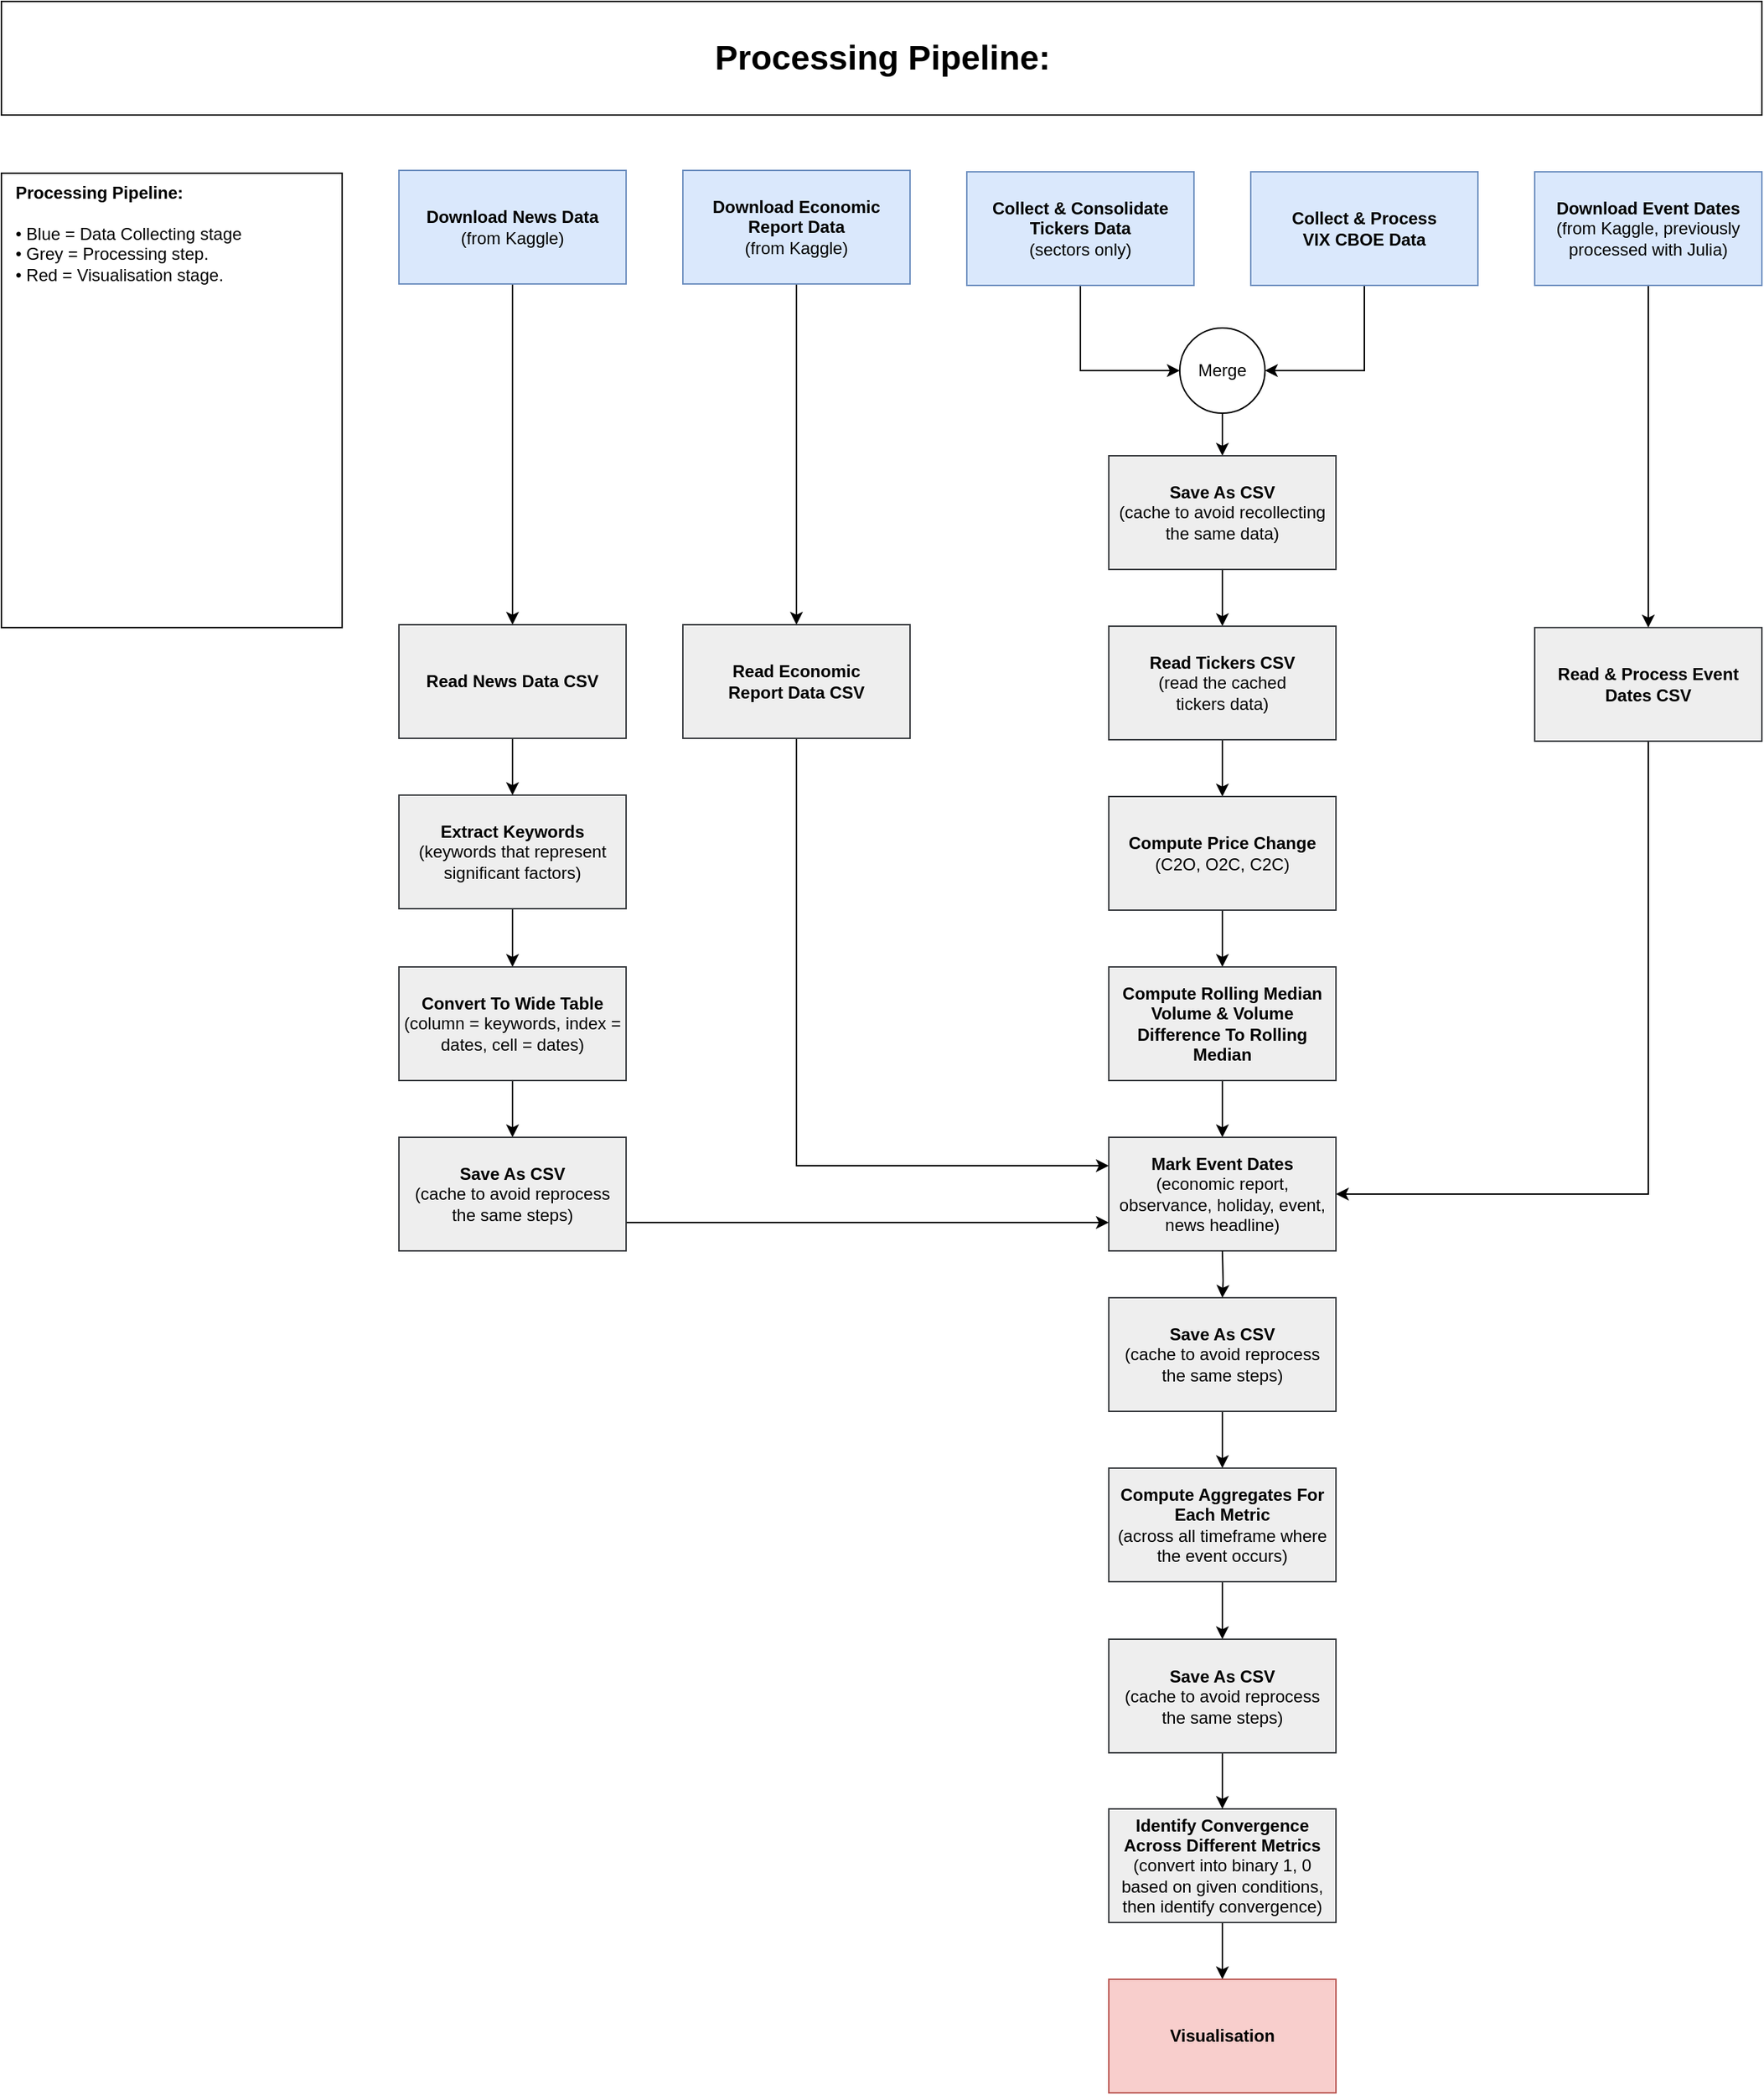 <mxfile version="16.4.5" type="device" pages="2"><diagram id="TA3d0gfEujd9lGO7cJhM" name="processing-pipeline"><mxGraphModel dx="1955" dy="1487" grid="1" gridSize="10" guides="1" tooltips="1" connect="1" arrows="1" fold="1" page="1" pageScale="1" pageWidth="1169" pageHeight="827" math="0" shadow="0"><root><mxCell id="0"/><mxCell id="1" parent="0"/><mxCell id="4tUcFZd3taT3lNP48aRb-4" style="edgeStyle=orthogonalEdgeStyle;rounded=0;orthogonalLoop=1;jettySize=auto;html=1;entryX=0;entryY=0.5;entryDx=0;entryDy=0;" parent="1" source="4tUcFZd3taT3lNP48aRb-1" target="4tUcFZd3taT3lNP48aRb-3" edge="1"><mxGeometry relative="1" as="geometry"/></mxCell><mxCell id="4tUcFZd3taT3lNP48aRb-1" value="&lt;b&gt;Collect &amp;amp; Consolidate Tickers Data&lt;br&gt;&lt;/b&gt;(sectors only)" style="rounded=0;whiteSpace=wrap;html=1;fillColor=#dae8fc;strokeColor=#6c8ebf;" parent="1" vertex="1"><mxGeometry x="-400" y="40" width="160" height="80" as="geometry"/></mxCell><mxCell id="4tUcFZd3taT3lNP48aRb-5" style="edgeStyle=orthogonalEdgeStyle;rounded=0;orthogonalLoop=1;jettySize=auto;html=1;entryX=1;entryY=0.5;entryDx=0;entryDy=0;" parent="1" source="4tUcFZd3taT3lNP48aRb-2" target="4tUcFZd3taT3lNP48aRb-3" edge="1"><mxGeometry relative="1" as="geometry"/></mxCell><mxCell id="4tUcFZd3taT3lNP48aRb-2" value="&lt;b&gt;Collect &amp;amp; Process&lt;br&gt;VIX CBOE Data&lt;/b&gt;" style="rounded=0;whiteSpace=wrap;html=1;fillColor=#dae8fc;strokeColor=#6c8ebf;" parent="1" vertex="1"><mxGeometry x="-200" y="40" width="160" height="80" as="geometry"/></mxCell><mxCell id="4tUcFZd3taT3lNP48aRb-7" value="" style="edgeStyle=orthogonalEdgeStyle;rounded=0;orthogonalLoop=1;jettySize=auto;html=1;" parent="1" source="4tUcFZd3taT3lNP48aRb-3" target="4tUcFZd3taT3lNP48aRb-6" edge="1"><mxGeometry relative="1" as="geometry"/></mxCell><mxCell id="4tUcFZd3taT3lNP48aRb-3" value="Merge" style="ellipse;whiteSpace=wrap;html=1;aspect=fixed;" parent="1" vertex="1"><mxGeometry x="-250" y="150" width="60" height="60" as="geometry"/></mxCell><mxCell id="4tUcFZd3taT3lNP48aRb-9" value="" style="edgeStyle=orthogonalEdgeStyle;rounded=0;orthogonalLoop=1;jettySize=auto;html=1;" parent="1" source="4tUcFZd3taT3lNP48aRb-6" target="4tUcFZd3taT3lNP48aRb-8" edge="1"><mxGeometry relative="1" as="geometry"/></mxCell><mxCell id="4tUcFZd3taT3lNP48aRb-6" value="&lt;b&gt;Save As CSV&lt;/b&gt;&lt;br&gt;(cache to avoid recollecting the same data)" style="rounded=0;whiteSpace=wrap;html=1;fillColor=#eeeeee;strokeColor=#36393d;" parent="1" vertex="1"><mxGeometry x="-300" y="240" width="160" height="80" as="geometry"/></mxCell><mxCell id="4tUcFZd3taT3lNP48aRb-26" value="" style="edgeStyle=orthogonalEdgeStyle;rounded=0;orthogonalLoop=1;jettySize=auto;html=1;" parent="1" source="4tUcFZd3taT3lNP48aRb-8" target="4tUcFZd3taT3lNP48aRb-18" edge="1"><mxGeometry relative="1" as="geometry"/></mxCell><mxCell id="4tUcFZd3taT3lNP48aRb-8" value="&lt;b&gt;Read Tickers CSV&lt;/b&gt;&lt;br&gt;(read the cached &lt;br&gt;tickers data)" style="rounded=0;whiteSpace=wrap;html=1;fillColor=#eeeeee;strokeColor=#36393d;" parent="1" vertex="1"><mxGeometry x="-300" y="360" width="160" height="80" as="geometry"/></mxCell><mxCell id="4tUcFZd3taT3lNP48aRb-14" value="" style="edgeStyle=orthogonalEdgeStyle;rounded=0;orthogonalLoop=1;jettySize=auto;html=1;" parent="1" source="4tUcFZd3taT3lNP48aRb-10" target="4tUcFZd3taT3lNP48aRb-12" edge="1"><mxGeometry relative="1" as="geometry"/></mxCell><mxCell id="4tUcFZd3taT3lNP48aRb-10" value="&lt;b&gt;Download Economic Report Data &lt;br&gt;&lt;/b&gt;(from Kaggle)" style="rounded=0;whiteSpace=wrap;html=1;fillColor=#dae8fc;strokeColor=#6c8ebf;" parent="1" vertex="1"><mxGeometry x="-600" y="39" width="160" height="80" as="geometry"/></mxCell><mxCell id="4tUcFZd3taT3lNP48aRb-32" style="edgeStyle=orthogonalEdgeStyle;rounded=0;orthogonalLoop=1;jettySize=auto;html=1;entryX=1;entryY=0.5;entryDx=0;entryDy=0;" parent="1" source="4tUcFZd3taT3lNP48aRb-11" target="4tUcFZd3taT3lNP48aRb-31" edge="1"><mxGeometry relative="1" as="geometry"><Array as="points"><mxPoint x="80" y="760"/></Array></mxGeometry></mxCell><mxCell id="4tUcFZd3taT3lNP48aRb-11" value="&lt;b&gt;Read &amp;amp; Process Event Dates CSV&lt;/b&gt;" style="rounded=0;whiteSpace=wrap;html=1;fillColor=#eeeeee;strokeColor=#36393d;" parent="1" vertex="1"><mxGeometry y="361" width="160" height="80" as="geometry"/></mxCell><mxCell id="KftorpirGEVYovoA9nof-13" style="edgeStyle=orthogonalEdgeStyle;rounded=0;orthogonalLoop=1;jettySize=auto;html=1;entryX=0;entryY=0.25;entryDx=0;entryDy=0;" parent="1" source="4tUcFZd3taT3lNP48aRb-12" target="4tUcFZd3taT3lNP48aRb-31" edge="1"><mxGeometry relative="1" as="geometry"><Array as="points"><mxPoint x="-520" y="740"/></Array></mxGeometry></mxCell><mxCell id="4tUcFZd3taT3lNP48aRb-12" value="&lt;b&gt;Read Economic &lt;br&gt;Report Data CSV&lt;/b&gt;" style="rounded=0;whiteSpace=wrap;html=1;fillColor=#eeeeee;strokeColor=#36393d;" parent="1" vertex="1"><mxGeometry x="-600" y="359" width="160" height="80" as="geometry"/></mxCell><mxCell id="4tUcFZd3taT3lNP48aRb-15" value="" style="edgeStyle=orthogonalEdgeStyle;rounded=0;orthogonalLoop=1;jettySize=auto;html=1;" parent="1" source="4tUcFZd3taT3lNP48aRb-13" target="4tUcFZd3taT3lNP48aRb-11" edge="1"><mxGeometry relative="1" as="geometry"/></mxCell><mxCell id="4tUcFZd3taT3lNP48aRb-13" value="&lt;b&gt;Download Event Dates&lt;/b&gt;&lt;b&gt;&lt;br&gt;&lt;/b&gt;(from Kaggle, previously processed with Julia)" style="rounded=0;whiteSpace=wrap;html=1;fillColor=#dae8fc;strokeColor=#6c8ebf;" parent="1" vertex="1"><mxGeometry y="40" width="160" height="80" as="geometry"/></mxCell><mxCell id="4tUcFZd3taT3lNP48aRb-27" value="" style="edgeStyle=orthogonalEdgeStyle;rounded=0;orthogonalLoop=1;jettySize=auto;html=1;" parent="1" source="4tUcFZd3taT3lNP48aRb-18" target="4tUcFZd3taT3lNP48aRb-21" edge="1"><mxGeometry relative="1" as="geometry"/></mxCell><mxCell id="4tUcFZd3taT3lNP48aRb-18" value="&lt;b&gt;Compute Price Change&lt;/b&gt;&lt;br&gt;(C2O, O2C, C2C)" style="rounded=0;whiteSpace=wrap;html=1;fillColor=#eeeeee;strokeColor=#36393d;" parent="1" vertex="1"><mxGeometry x="-300" y="480" width="160" height="80" as="geometry"/></mxCell><mxCell id="KftorpirGEVYovoA9nof-4" value="" style="edgeStyle=orthogonalEdgeStyle;rounded=0;orthogonalLoop=1;jettySize=auto;html=1;" parent="1" source="4tUcFZd3taT3lNP48aRb-21" target="4tUcFZd3taT3lNP48aRb-31" edge="1"><mxGeometry relative="1" as="geometry"/></mxCell><mxCell id="4tUcFZd3taT3lNP48aRb-21" value="&lt;b&gt;Compute Rolling Median Volume &amp;amp; Volume Difference To Rolling Median&lt;/b&gt;" style="rounded=0;whiteSpace=wrap;html=1;fillColor=#eeeeee;strokeColor=#36393d;" parent="1" vertex="1"><mxGeometry x="-300" y="600" width="160" height="80" as="geometry"/></mxCell><mxCell id="4tUcFZd3taT3lNP48aRb-31" value="&lt;b&gt;Mark Event Dates&lt;/b&gt;&lt;br&gt;(economic report, observance, holiday, event, news headline)" style="rounded=0;whiteSpace=wrap;html=1;fillColor=#eeeeee;strokeColor=#36393d;" parent="1" vertex="1"><mxGeometry x="-300" y="720" width="160" height="80" as="geometry"/></mxCell><mxCell id="4tUcFZd3taT3lNP48aRb-55" value="" style="edgeStyle=orthogonalEdgeStyle;rounded=0;orthogonalLoop=1;jettySize=auto;html=1;" parent="1" source="4tUcFZd3taT3lNP48aRb-36" target="4tUcFZd3taT3lNP48aRb-54" edge="1"><mxGeometry relative="1" as="geometry"/></mxCell><mxCell id="4tUcFZd3taT3lNP48aRb-36" value="&lt;b&gt;Save As CSV&lt;/b&gt;&lt;br&gt;(cache to avoid reprocess &lt;br&gt;the same steps)" style="rounded=0;whiteSpace=wrap;html=1;fillColor=#eeeeee;strokeColor=#36393d;" parent="1" vertex="1"><mxGeometry x="-300" y="833" width="160" height="80" as="geometry"/></mxCell><mxCell id="4tUcFZd3taT3lNP48aRb-52" style="edgeStyle=orthogonalEdgeStyle;rounded=0;orthogonalLoop=1;jettySize=auto;html=1;entryX=0.5;entryY=0;entryDx=0;entryDy=0;" parent="1" source="4tUcFZd3taT3lNP48aRb-38" target="4tUcFZd3taT3lNP48aRb-51" edge="1"><mxGeometry relative="1" as="geometry"/></mxCell><mxCell id="4tUcFZd3taT3lNP48aRb-38" value="&lt;b&gt;Download News Data&lt;br&gt;&lt;/b&gt;(from Kaggle)" style="rounded=0;whiteSpace=wrap;html=1;fillColor=#dae8fc;strokeColor=#6c8ebf;" parent="1" vertex="1"><mxGeometry x="-800" y="39" width="160" height="80" as="geometry"/></mxCell><mxCell id="4tUcFZd3taT3lNP48aRb-44" value="" style="edgeStyle=orthogonalEdgeStyle;rounded=0;orthogonalLoop=1;jettySize=auto;html=1;" parent="1" source="4tUcFZd3taT3lNP48aRb-39" target="4tUcFZd3taT3lNP48aRb-41" edge="1"><mxGeometry relative="1" as="geometry"/></mxCell><mxCell id="4tUcFZd3taT3lNP48aRb-39" value="&lt;b&gt;Extract Keywords&lt;/b&gt;&lt;br&gt;(keywords that represent significant factors)" style="rounded=0;whiteSpace=wrap;html=1;fillColor=#eeeeee;strokeColor=#36393d;" parent="1" vertex="1"><mxGeometry x="-800" y="479" width="160" height="80" as="geometry"/></mxCell><mxCell id="KftorpirGEVYovoA9nof-5" style="edgeStyle=orthogonalEdgeStyle;rounded=0;orthogonalLoop=1;jettySize=auto;html=1;startArrow=none;" parent="1" source="KftorpirGEVYovoA9nof-10" edge="1"><mxGeometry relative="1" as="geometry"><mxPoint x="-300" y="780" as="targetPoint"/><Array as="points"><mxPoint x="-300" y="780"/></Array></mxGeometry></mxCell><mxCell id="KftorpirGEVYovoA9nof-12" value="" style="edgeStyle=orthogonalEdgeStyle;rounded=0;orthogonalLoop=1;jettySize=auto;html=1;" parent="1" source="4tUcFZd3taT3lNP48aRb-41" target="KftorpirGEVYovoA9nof-10" edge="1"><mxGeometry relative="1" as="geometry"/></mxCell><mxCell id="4tUcFZd3taT3lNP48aRb-41" value="&lt;b&gt;Convert To Wide Table&lt;/b&gt;&lt;br&gt;(column = keywords, index = dates, cell = dates)" style="rounded=0;whiteSpace=wrap;html=1;fillColor=#eeeeee;strokeColor=#36393d;" parent="1" vertex="1"><mxGeometry x="-800" y="600" width="160" height="80" as="geometry"/></mxCell><mxCell id="4tUcFZd3taT3lNP48aRb-50" value="" style="edgeStyle=orthogonalEdgeStyle;rounded=0;orthogonalLoop=1;jettySize=auto;html=1;" parent="1" target="4tUcFZd3taT3lNP48aRb-36" edge="1"><mxGeometry relative="1" as="geometry"><mxPoint x="-220" y="800" as="sourcePoint"/></mxGeometry></mxCell><mxCell id="4tUcFZd3taT3lNP48aRb-53" value="" style="edgeStyle=orthogonalEdgeStyle;rounded=0;orthogonalLoop=1;jettySize=auto;html=1;" parent="1" source="4tUcFZd3taT3lNP48aRb-51" target="4tUcFZd3taT3lNP48aRb-39" edge="1"><mxGeometry relative="1" as="geometry"/></mxCell><mxCell id="4tUcFZd3taT3lNP48aRb-51" value="&lt;b&gt;Read News Data CSV&lt;/b&gt;" style="rounded=0;whiteSpace=wrap;html=1;fillColor=#eeeeee;strokeColor=#36393d;" parent="1" vertex="1"><mxGeometry x="-800" y="359" width="160" height="80" as="geometry"/></mxCell><mxCell id="KftorpirGEVYovoA9nof-7" value="" style="edgeStyle=orthogonalEdgeStyle;rounded=0;orthogonalLoop=1;jettySize=auto;html=1;" parent="1" source="4tUcFZd3taT3lNP48aRb-54" target="KftorpirGEVYovoA9nof-6" edge="1"><mxGeometry relative="1" as="geometry"/></mxCell><mxCell id="4tUcFZd3taT3lNP48aRb-54" value="&lt;b&gt;Compute Aggregates For Each Metric&lt;br&gt;&lt;/b&gt;(across all timeframe where the event occurs)" style="rounded=0;whiteSpace=wrap;html=1;fillColor=#eeeeee;strokeColor=#36393d;" parent="1" vertex="1"><mxGeometry x="-300" y="953" width="160" height="80" as="geometry"/></mxCell><mxCell id="KftorpirGEVYovoA9nof-9" value="" style="edgeStyle=orthogonalEdgeStyle;rounded=0;orthogonalLoop=1;jettySize=auto;html=1;" parent="1" source="TveUfgie4GC9eL4EM50W-1" target="TveUfgie4GC9eL4EM50W-5" edge="1"><mxGeometry relative="1" as="geometry"/></mxCell><mxCell id="TveUfgie4GC9eL4EM50W-1" value="&lt;b&gt;Identify Convergence Across Different Metrics&lt;br&gt;&lt;/b&gt;(convert into binary 1, 0 based on given conditions, then identify convergence)&lt;b&gt;&lt;br&gt;&lt;/b&gt;" style="rounded=0;whiteSpace=wrap;html=1;fillColor=#eeeeee;strokeColor=#36393d;" parent="1" vertex="1"><mxGeometry x="-300" y="1193" width="160" height="80" as="geometry"/></mxCell><mxCell id="TveUfgie4GC9eL4EM50W-5" value="&lt;b&gt;Visualisation&lt;br&gt;&lt;/b&gt;" style="rounded=0;whiteSpace=wrap;html=1;fillColor=#f8cecc;strokeColor=#b85450;" parent="1" vertex="1"><mxGeometry x="-300" y="1313" width="160" height="80" as="geometry"/></mxCell><mxCell id="TveUfgie4GC9eL4EM50W-10" value="&lt;b&gt;Processing Pipeline:&amp;nbsp;&lt;/b&gt;&lt;br&gt;&lt;br&gt;• Blue = Data Collecting&amp;nbsp;stage&lt;br&gt;•&amp;nbsp;Grey = Processing step.&amp;nbsp;&lt;br&gt;•&amp;nbsp;Red = Visualisation stage.&amp;nbsp;" style="rounded=0;whiteSpace=wrap;html=1;align=left;verticalAlign=top;spacingLeft=8;" parent="1" vertex="1"><mxGeometry x="-1080" y="41" width="240" height="320" as="geometry"/></mxCell><mxCell id="t9CvlC1lIqMyepZ2svHm-29" value="&lt;b style=&quot;font-size: 24px;&quot;&gt;Processing Pipeline:&amp;nbsp;&lt;/b&gt;" style="rounded=0;whiteSpace=wrap;html=1;align=center;verticalAlign=middle;spacingLeft=8;fontSize=24;" parent="1" vertex="1"><mxGeometry x="-1080" y="-80" width="1240" height="80" as="geometry"/></mxCell><mxCell id="KftorpirGEVYovoA9nof-8" value="" style="edgeStyle=orthogonalEdgeStyle;rounded=0;orthogonalLoop=1;jettySize=auto;html=1;" parent="1" source="KftorpirGEVYovoA9nof-6" target="TveUfgie4GC9eL4EM50W-1" edge="1"><mxGeometry relative="1" as="geometry"/></mxCell><mxCell id="KftorpirGEVYovoA9nof-6" value="&lt;b&gt;Save As CSV&lt;/b&gt;&lt;br&gt;(cache to avoid reprocess &lt;br&gt;the same steps)" style="rounded=0;whiteSpace=wrap;html=1;fillColor=#eeeeee;strokeColor=#36393d;" parent="1" vertex="1"><mxGeometry x="-300" y="1073.5" width="160" height="80" as="geometry"/></mxCell><mxCell id="KftorpirGEVYovoA9nof-10" value="&lt;b&gt;Save As CSV&lt;/b&gt;&lt;br&gt;(cache to avoid reprocess &lt;br&gt;the same steps)" style="rounded=0;whiteSpace=wrap;html=1;fillColor=#eeeeee;strokeColor=#36393d;" parent="1" vertex="1"><mxGeometry x="-800" y="720" width="160" height="80" as="geometry"/></mxCell></root></mxGraphModel></diagram><diagram id="shHZvDKgjwoY3vWsKlIh" name="workload-distribution"><mxGraphModel dx="786" dy="660" grid="1" gridSize="10" guides="1" tooltips="1" connect="1" arrows="1" fold="1" page="1" pageScale="1" pageWidth="1169" pageHeight="827" math="0" shadow="0"><root><mxCell id="GGHtIQnlnV8WShaJ80oD-0"/><mxCell id="GGHtIQnlnV8WShaJ80oD-1" parent="GGHtIQnlnV8WShaJ80oD-0"/><mxCell id="GGHtIQnlnV8WShaJ80oD-2" value="" style="edgeStyle=orthogonalEdgeStyle;rounded=0;orthogonalLoop=1;jettySize=auto;html=1;" parent="GGHtIQnlnV8WShaJ80oD-1" source="GGHtIQnlnV8WShaJ80oD-4" target="GGHtIQnlnV8WShaJ80oD-18" edge="1"><mxGeometry relative="1" as="geometry"/></mxCell><mxCell id="GGHtIQnlnV8WShaJ80oD-3" value="" style="edgeStyle=orthogonalEdgeStyle;rounded=0;orthogonalLoop=1;jettySize=auto;html=1;" parent="GGHtIQnlnV8WShaJ80oD-1" source="GGHtIQnlnV8WShaJ80oD-4" target="GGHtIQnlnV8WShaJ80oD-9" edge="1"><mxGeometry relative="1" as="geometry"/></mxCell><mxCell id="GGHtIQnlnV8WShaJ80oD-4" value="&lt;b&gt;Data Manipulation&lt;/b&gt;" style="rounded=0;whiteSpace=wrap;html=1;fillColor=#d0cee2;strokeColor=#56517e;" parent="GGHtIQnlnV8WShaJ80oD-1" vertex="1"><mxGeometry x="340" y="238" width="160" height="82" as="geometry"/></mxCell><mxCell id="GGHtIQnlnV8WShaJ80oD-5" value="" style="edgeStyle=orthogonalEdgeStyle;rounded=0;orthogonalLoop=1;jettySize=auto;html=1;" parent="GGHtIQnlnV8WShaJ80oD-1" source="GGHtIQnlnV8WShaJ80oD-7" target="GGHtIQnlnV8WShaJ80oD-15" edge="1"><mxGeometry relative="1" as="geometry"/></mxCell><mxCell id="GGHtIQnlnV8WShaJ80oD-6" style="edgeStyle=orthogonalEdgeStyle;rounded=0;orthogonalLoop=1;jettySize=auto;html=1;entryX=0;entryY=0.5;entryDx=0;entryDy=0;" parent="GGHtIQnlnV8WShaJ80oD-1" source="GGHtIQnlnV8WShaJ80oD-7" target="GGHtIQnlnV8WShaJ80oD-20" edge="1"><mxGeometry relative="1" as="geometry"/></mxCell><mxCell id="GGHtIQnlnV8WShaJ80oD-7" value="&lt;b&gt;Data Visualisation&lt;/b&gt;" style="rounded=0;whiteSpace=wrap;html=1;fillColor=#d0cee2;strokeColor=#56517e;" parent="GGHtIQnlnV8WShaJ80oD-1" vertex="1"><mxGeometry x="540" y="358" width="160" height="82" as="geometry"/></mxCell><mxCell id="GGHtIQnlnV8WShaJ80oD-8" value="" style="edgeStyle=orthogonalEdgeStyle;rounded=0;orthogonalLoop=1;jettySize=auto;html=1;" parent="GGHtIQnlnV8WShaJ80oD-1" source="GGHtIQnlnV8WShaJ80oD-9" target="GGHtIQnlnV8WShaJ80oD-7" edge="1"><mxGeometry relative="1" as="geometry"/></mxCell><mxCell id="GGHtIQnlnV8WShaJ80oD-9" value="&lt;b&gt;Data Aggregation&lt;/b&gt;" style="rounded=0;whiteSpace=wrap;html=1;fillColor=#b1ddf0;strokeColor=#10739e;" parent="GGHtIQnlnV8WShaJ80oD-1" vertex="1"><mxGeometry x="340" y="358" width="160" height="82" as="geometry"/></mxCell><mxCell id="GGHtIQnlnV8WShaJ80oD-10" style="edgeStyle=orthogonalEdgeStyle;rounded=0;orthogonalLoop=1;jettySize=auto;html=1;entryX=0;entryY=0.5;entryDx=0;entryDy=0;" parent="GGHtIQnlnV8WShaJ80oD-1" source="GGHtIQnlnV8WShaJ80oD-12" target="GGHtIQnlnV8WShaJ80oD-18" edge="1"><mxGeometry relative="1" as="geometry"/></mxCell><mxCell id="GGHtIQnlnV8WShaJ80oD-11" value="" style="edgeStyle=orthogonalEdgeStyle;rounded=0;orthogonalLoop=1;jettySize=auto;html=1;" parent="GGHtIQnlnV8WShaJ80oD-1" source="GGHtIQnlnV8WShaJ80oD-12" target="GGHtIQnlnV8WShaJ80oD-4" edge="1"><mxGeometry relative="1" as="geometry"/></mxCell><mxCell id="GGHtIQnlnV8WShaJ80oD-12" value="&lt;b&gt;Data Collecting&lt;/b&gt;" style="rounded=0;whiteSpace=wrap;html=1;fillColor=#b1ddf0;strokeColor=#10739e;" parent="GGHtIQnlnV8WShaJ80oD-1" vertex="1"><mxGeometry x="340" y="119" width="160" height="80" as="geometry"/></mxCell><mxCell id="GGHtIQnlnV8WShaJ80oD-13" value="&lt;b&gt;Workload distribution:&amp;nbsp;&lt;br&gt;&lt;/b&gt;&lt;br&gt;• Blue = Lionel's part.&amp;nbsp;&lt;br&gt;• Red = Brendan's part.&amp;nbsp;&lt;br&gt;• Purple = Both.&amp;nbsp;" style="rounded=0;whiteSpace=wrap;html=1;align=left;verticalAlign=top;spacingLeft=8;" parent="GGHtIQnlnV8WShaJ80oD-1" vertex="1"><mxGeometry x="60" y="118" width="240" height="322" as="geometry"/></mxCell><mxCell id="GGHtIQnlnV8WShaJ80oD-14" value="" style="edgeStyle=orthogonalEdgeStyle;rounded=0;orthogonalLoop=1;jettySize=auto;html=1;" parent="GGHtIQnlnV8WShaJ80oD-1" source="GGHtIQnlnV8WShaJ80oD-15" target="GGHtIQnlnV8WShaJ80oD-16" edge="1"><mxGeometry relative="1" as="geometry"/></mxCell><mxCell id="GGHtIQnlnV8WShaJ80oD-15" value="&lt;b&gt;Report Writing&lt;br&gt;&lt;/b&gt;&lt;br&gt;• B writes motivation, dataset description, manipulation process, ethics. &lt;br&gt;&lt;br&gt;•&amp;nbsp;L writes data analysis &amp;amp; outcome, workload distribution.&amp;nbsp;" style="rounded=0;whiteSpace=wrap;html=1;fillColor=#d0cee2;strokeColor=#56517e;align=left;spacingLeft=10;" parent="GGHtIQnlnV8WShaJ80oD-1" vertex="1"><mxGeometry x="540" y="479" width="160" height="201" as="geometry"/></mxCell><mxCell id="GGHtIQnlnV8WShaJ80oD-16" value="&lt;b&gt;Final Review On Each Other's Writings&lt;/b&gt;" style="rounded=0;whiteSpace=wrap;html=1;fillColor=#d0cee2;strokeColor=#56517e;align=center;spacingLeft=10;" parent="GGHtIQnlnV8WShaJ80oD-1" vertex="1"><mxGeometry x="540" y="719" width="160" height="81" as="geometry"/></mxCell><mxCell id="GGHtIQnlnV8WShaJ80oD-17" value="" style="edgeStyle=orthogonalEdgeStyle;rounded=0;orthogonalLoop=1;jettySize=auto;html=1;" parent="GGHtIQnlnV8WShaJ80oD-1" source="GGHtIQnlnV8WShaJ80oD-18" target="GGHtIQnlnV8WShaJ80oD-20" edge="1"><mxGeometry relative="1" as="geometry"/></mxCell><mxCell id="GGHtIQnlnV8WShaJ80oD-18" value="&lt;b&gt;Develop Modules&lt;/b&gt;&lt;br&gt;(except news data. &lt;br&gt;Lionel will do that part)" style="rounded=0;whiteSpace=wrap;html=1;fillColor=#fad9d5;strokeColor=#ae4132;" parent="GGHtIQnlnV8WShaJ80oD-1" vertex="1"><mxGeometry x="540" y="120" width="160" height="200" as="geometry"/></mxCell><mxCell id="GGHtIQnlnV8WShaJ80oD-19" value="" style="edgeStyle=orthogonalEdgeStyle;rounded=0;orthogonalLoop=1;jettySize=auto;html=1;" parent="GGHtIQnlnV8WShaJ80oD-1" source="GGHtIQnlnV8WShaJ80oD-20" target="GGHtIQnlnV8WShaJ80oD-21" edge="1"><mxGeometry relative="1" as="geometry"/></mxCell><mxCell id="GGHtIQnlnV8WShaJ80oD-20" value="&lt;b&gt;Organise &amp;amp; Maintain &lt;br&gt;The Code &amp;amp; Functions + Bring Them Altogether In The Notebook&lt;/b&gt;" style="rounded=0;whiteSpace=wrap;html=1;fillColor=#d0cee2;strokeColor=#56517e;" parent="GGHtIQnlnV8WShaJ80oD-1" vertex="1"><mxGeometry x="740" y="121" width="160" height="319" as="geometry"/></mxCell><mxCell id="GGHtIQnlnV8WShaJ80oD-21" value="&lt;b&gt;Ensure Reproducibility&lt;/b&gt;" style="rounded=0;whiteSpace=wrap;html=1;fillColor=#d0cee2;strokeColor=#56517e;" parent="GGHtIQnlnV8WShaJ80oD-1" vertex="1"><mxGeometry x="940" y="120" width="160" height="320" as="geometry"/></mxCell><mxCell id="GGHtIQnlnV8WShaJ80oD-22" value="&lt;b style=&quot;font-size: 24px&quot;&gt;Workload Distribution:&amp;nbsp;&lt;/b&gt;" style="rounded=0;whiteSpace=wrap;html=1;align=center;verticalAlign=middle;spacingLeft=8;fontSize=24;" parent="GGHtIQnlnV8WShaJ80oD-1" vertex="1"><mxGeometry x="60" width="1040" height="80" as="geometry"/></mxCell></root></mxGraphModel></diagram></mxfile>